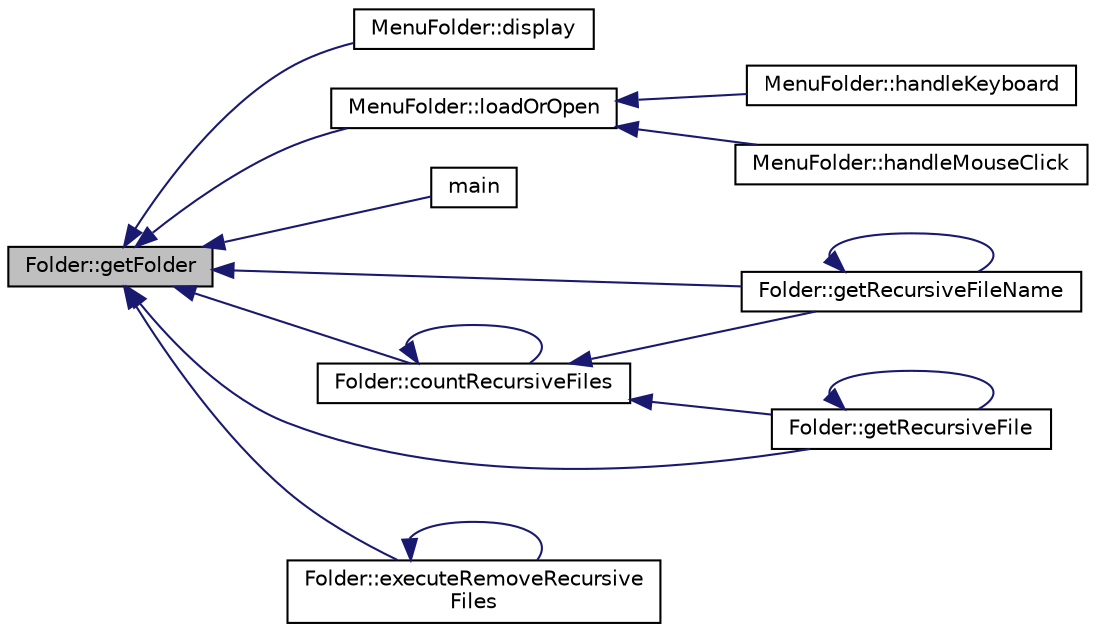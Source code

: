 digraph "Folder::getFolder"
{
 // INTERACTIVE_SVG=YES
  edge [fontname="Helvetica",fontsize="10",labelfontname="Helvetica",labelfontsize="10"];
  node [fontname="Helvetica",fontsize="10",shape=record];
  rankdir="LR";
  Node1 [label="Folder::getFolder",height=0.2,width=0.4,color="black", fillcolor="grey75", style="filled" fontcolor="black"];
  Node1 -> Node2 [dir="back",color="midnightblue",fontsize="10",style="solid",fontname="Helvetica"];
  Node2 [label="MenuFolder::display",height=0.2,width=0.4,color="black", fillcolor="white", style="filled",URL="$class_menu_folder.html#ad0fc7901ce9c4502abd88cc55878ca1b"];
  Node1 -> Node3 [dir="back",color="midnightblue",fontsize="10",style="solid",fontname="Helvetica"];
  Node3 [label="MenuFolder::loadOrOpen",height=0.2,width=0.4,color="black", fillcolor="white", style="filled",URL="$class_menu_folder.html#ad4ecbd0af8832a0f1de508de38bd1cb9"];
  Node3 -> Node4 [dir="back",color="midnightblue",fontsize="10",style="solid",fontname="Helvetica"];
  Node4 [label="MenuFolder::handleKeyboard",height=0.2,width=0.4,color="black", fillcolor="white", style="filled",URL="$class_menu_folder.html#a17dce032179efbe86de9d4f780f0b08b"];
  Node3 -> Node5 [dir="back",color="midnightblue",fontsize="10",style="solid",fontname="Helvetica"];
  Node5 [label="MenuFolder::handleMouseClick",height=0.2,width=0.4,color="black", fillcolor="white", style="filled",URL="$class_menu_folder.html#a7c48183312d473b42100e0f5ca4be4d5"];
  Node1 -> Node6 [dir="back",color="midnightblue",fontsize="10",style="solid",fontname="Helvetica"];
  Node6 [label="main",height=0.2,width=0.4,color="black", fillcolor="white", style="filled",URL="$test_2_folder_8cpp.html#ae66f6b31b5ad750f1fe042a706a4e3d4"];
  Node1 -> Node7 [dir="back",color="midnightblue",fontsize="10",style="solid",fontname="Helvetica"];
  Node7 [label="Folder::countRecursiveFiles",height=0.2,width=0.4,color="black", fillcolor="white", style="filled",URL="$class_folder.html#a35b1026c79512e87d1c617b31d58839c"];
  Node7 -> Node7 [dir="back",color="midnightblue",fontsize="10",style="solid",fontname="Helvetica"];
  Node7 -> Node8 [dir="back",color="midnightblue",fontsize="10",style="solid",fontname="Helvetica"];
  Node8 [label="Folder::getRecursiveFileName",height=0.2,width=0.4,color="black", fillcolor="white", style="filled",URL="$class_folder.html#af4682115eefd265abddd71f5c5c18285"];
  Node8 -> Node8 [dir="back",color="midnightblue",fontsize="10",style="solid",fontname="Helvetica"];
  Node7 -> Node9 [dir="back",color="midnightblue",fontsize="10",style="solid",fontname="Helvetica"];
  Node9 [label="Folder::getRecursiveFile",height=0.2,width=0.4,color="black", fillcolor="white", style="filled",URL="$class_folder.html#a683e42ecf503d5e773c64d8fd493c52e"];
  Node9 -> Node9 [dir="back",color="midnightblue",fontsize="10",style="solid",fontname="Helvetica"];
  Node1 -> Node10 [dir="back",color="midnightblue",fontsize="10",style="solid",fontname="Helvetica"];
  Node10 [label="Folder::executeRemoveRecursive\lFiles",height=0.2,width=0.4,color="black", fillcolor="white", style="filled",URL="$class_folder.html#ac5782272dd06ef335c9042754671f280"];
  Node10 -> Node10 [dir="back",color="midnightblue",fontsize="10",style="solid",fontname="Helvetica"];
  Node1 -> Node8 [dir="back",color="midnightblue",fontsize="10",style="solid",fontname="Helvetica"];
  Node1 -> Node9 [dir="back",color="midnightblue",fontsize="10",style="solid",fontname="Helvetica"];
}
